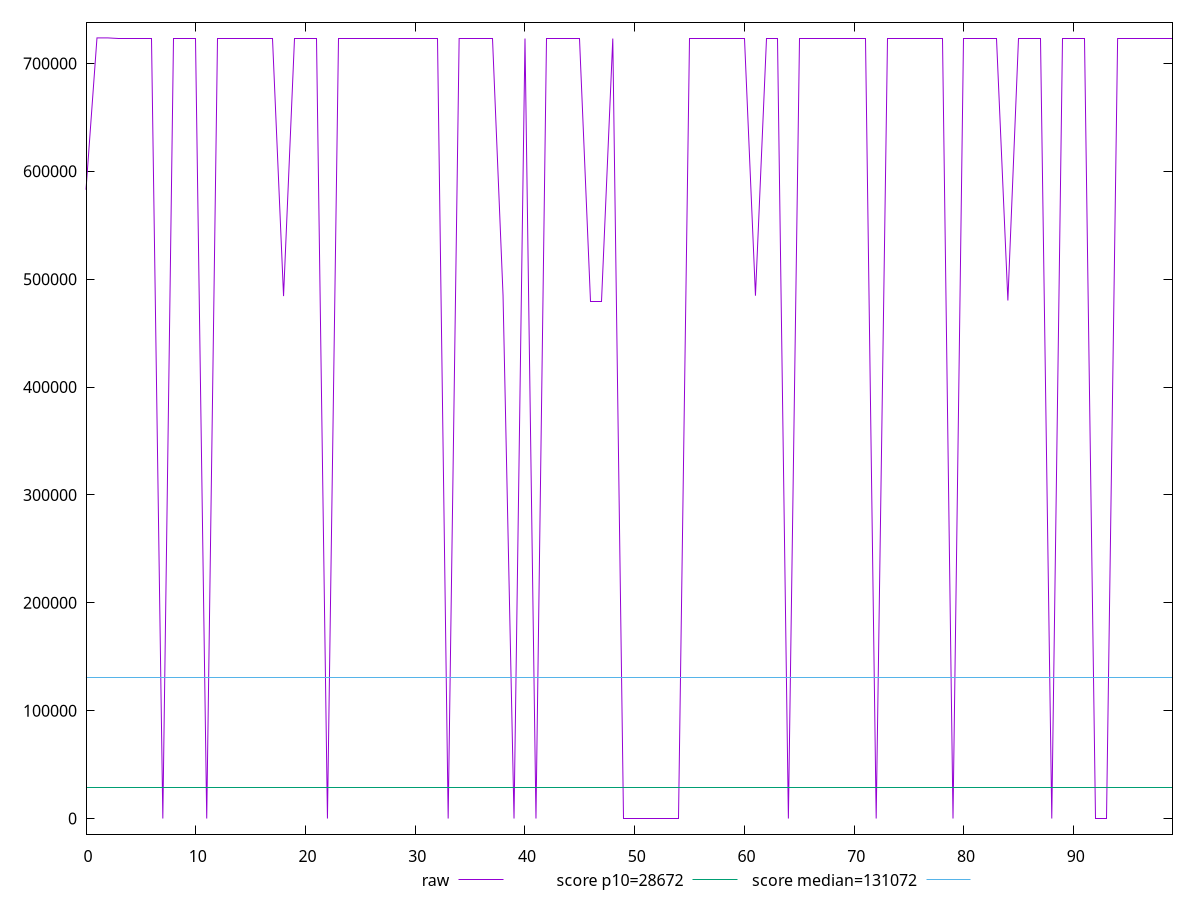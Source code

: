 reset

$raw <<EOF
0 582883.0357833334
1 723667.9557833333
2 723669.7557833333
3 723101.0076833332
4 723102.6076833333
5 723101.6876833333
6 723102.6076833333
7 0
8 723103.2876833333
9 723102.6076833333
10 723101.0076833332
11 0
12 723103.2876833333
13 723102.6076833333
14 723103.2876833333
15 723103.2876833333
16 723102.6076833333
17 723101.0076833332
18 484323.36768333334
19 723101.0076833332
20 723101.0076833332
21 723102.6076833333
22 0
23 723103.2876833333
24 723101.0076833332
25 723101.0076833332
26 723102.6076833333
27 723101.0076833332
28 723102.6076833333
29 723101.0076833332
30 723103.2876833333
31 723102.6076833333
32 723102.6076833333
33 0
34 723107.4076833333
35 723102.6076833333
36 723101.6876833333
37 723101.0076833332
38 484944.16768333333
39 0
40 723102.6076833333
41 0
42 723101.0076833332
43 723103.2876833333
44 723102.6076833333
45 723101.0076833332
46 479437.56768333336
47 479439.1676833334
48 723101.0076833335
49 0
50 0
51 0
52 0
53 0
54 0
55 723103.2876833333
56 723101.0076833335
57 723101.6876833333
58 723102.6076833333
59 723103.2876833333
60 723101.0076833332
61 484674.5676833333
62 723101.0076833332
63 723101.0076833332
64 0
65 723101.0076833332
66 723101.0076833332
67 723104.2076833333
68 723102.6076833333
69 723101.0076833332
70 723101.6876833333
71 723101.0076833332
72 0
73 723101.6876833333
74 723101.6876833333
75 723101.6876833333
76 723101.0076833332
77 723101.0076833332
78 723101.0076833332
79 0
80 723103.2876833333
81 723101.0076833335
82 723102.6076833333
83 723103.2876833333
84 480212.1676833334
85 723101.0076833332
86 723101.0076833332
87 723102.6076833333
88 0
89 723102.6076833333
90 723102.6076833333
91 723101.6876833333
92 0
93 0
94 723101.0076833335
95 723098.6076833333
96 723102.6076833333
97 723101.9276833333
98 723101.6876833333
99 723102.6076833335
EOF

set key outside below
set xrange [0:99]
set yrange [-14473.395115666666:738143.150899]
set trange [-14473.395115666666:738143.150899]
set terminal svg size 640, 500 enhanced background rgb 'white'
set output "report/report_00029_2021-02-24T13-36-40.390Z/uses-long-cache-ttl/samples/agenda/raw/values.svg"

plot $raw title "raw" with line, \
     28672 title "score p10=28672", \
     131072 title "score median=131072"

reset
